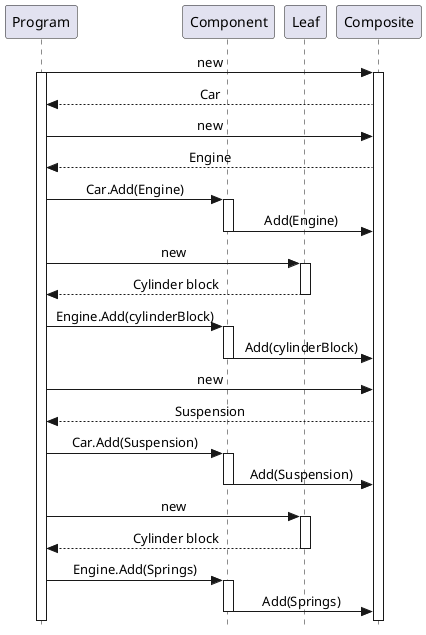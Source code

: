 @startuml Sequence Diagram

skinparam Style strictuml
skinparam SequenceMessageAlignment center

participant "Program" as P
participant "Component" as Compon
participant "Leaf" as L
participant "Composite" as Compos

P -> Compos: new
activate P
activate Compos

Compos --> P: Car

P -> Compos: new

Compos --> P: Engine

P -> Compon: Car.Add(Engine)
activate Compon

Compon -> Compos: Add(Engine)
deactivate Compon

P -> L : new
activate L
L -->P : Cylinder block
deactivate L

P -> Compon: Engine.Add(cylinderBlock)
activate Compon

Compon -> Compos: Add(cylinderBlock)
deactivate Compon

P -> Compos: new

Compos --> P: Suspension

P -> Compon: Car.Add(Suspension)
activate Compon

Compon -> Compos: Add(Suspension)
deactivate Compon

P -> L : new
activate L
L -->P : Cylinder block
deactivate L

P -> Compon: Engine.Add(Springs)
activate Compon

Compon -> Compos: Add(Springs)
deactivate Compon

@enduml
